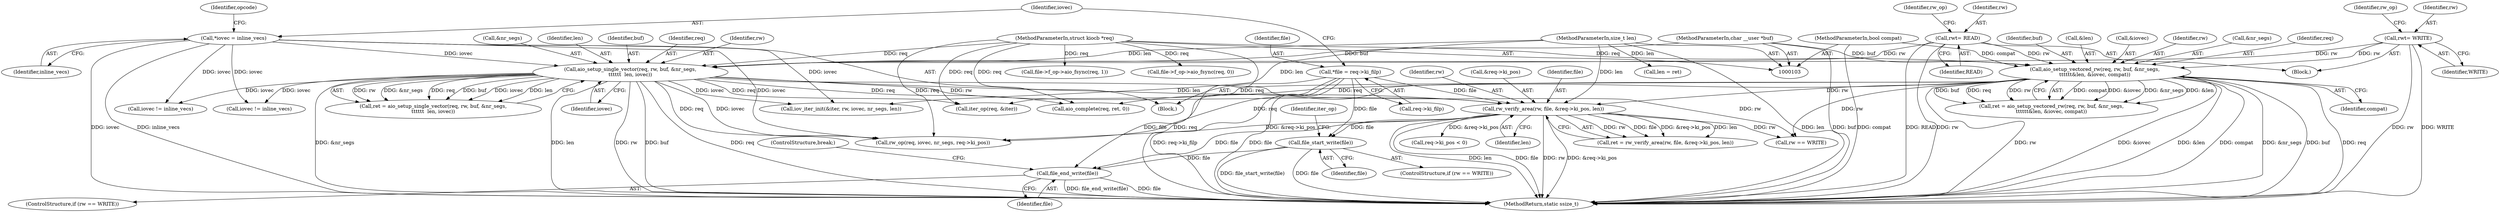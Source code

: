 digraph "0_linux_4c185ce06dca14f5cea192f5a2c981ef50663f2b@pointer" {
"1000275" [label="(Call,file_start_write(file))"];
"1000235" [label="(Call,rw_verify_area(rw, file, &req->ki_pos, len))"];
"1000208" [label="(Call,aio_setup_vectored_rw(req, rw, buf, &nr_segs,\n\t\t\t\t\t\t&len, &iovec, compat))"];
"1000104" [label="(MethodParameterIn,struct kiocb *req)"];
"1000159" [label="(Call,rw\t= WRITE)"];
"1000136" [label="(Call,rw\t= READ)"];
"1000106" [label="(MethodParameterIn,char __user *buf)"];
"1000108" [label="(MethodParameterIn,bool compat)"];
"1000222" [label="(Call,aio_setup_single_vector(req, rw, buf, &nr_segs,\n\t\t\t\t\t\t  len, iovec))"];
"1000107" [label="(MethodParameterIn,size_t len)"];
"1000124" [label="(Call,*iovec = inline_vecs)"];
"1000111" [label="(Call,*file = req->ki_filp)"];
"1000308" [label="(Call,file_end_write(file))"];
"1000109" [label="(Block,)"];
"1000226" [label="(Call,&nr_segs)"];
"1000236" [label="(Identifier,rw)"];
"1000249" [label="(Call,iovec != inline_vecs)"];
"1000222" [label="(Call,aio_setup_single_vector(req, rw, buf, &nr_segs,\n\t\t\t\t\t\t  len, iovec))"];
"1000161" [label="(Identifier,WRITE)"];
"1000275" [label="(Call,file_start_write(file))"];
"1000208" [label="(Call,aio_setup_vectored_rw(req, rw, buf, &nr_segs,\n\t\t\t\t\t\t&len, &iovec, compat))"];
"1000289" [label="(Call,iter_op(req, &iter))"];
"1000206" [label="(Call,ret = aio_setup_vectored_rw(req, rw, buf, &nr_segs,\n\t\t\t\t\t\t&len, &iovec, compat))"];
"1000160" [label="(Identifier,rw)"];
"1000309" [label="(Identifier,file)"];
"1000159" [label="(Call,rw\t= WRITE)"];
"1000216" [label="(Call,&iovec)"];
"1000136" [label="(Call,rw\t= READ)"];
"1000210" [label="(Identifier,rw)"];
"1000235" [label="(Call,rw_verify_area(rw, file, &req->ki_pos, len))"];
"1000233" [label="(Call,ret = rw_verify_area(rw, file, &req->ki_pos, len))"];
"1000140" [label="(Identifier,rw_op)"];
"1000278" [label="(Identifier,iter_op)"];
"1000276" [label="(Identifier,file)"];
"1000228" [label="(Identifier,len)"];
"1000260" [label="(Call,req->ki_pos < 0)"];
"1000130" [label="(Block,)"];
"1000280" [label="(Call,iov_iter_init(&iter, rw, iovec, nr_segs, len))"];
"1000271" [label="(ControlStructure,if (rw == WRITE))"];
"1000256" [label="(Call,len = ret)"];
"1000111" [label="(Call,*file = req->ki_filp)"];
"1000352" [label="(Call,iovec != inline_vecs)"];
"1000308" [label="(Call,file_end_write(file))"];
"1000112" [label="(Identifier,file)"];
"1000107" [label="(MethodParameterIn,size_t len)"];
"1000137" [label="(Identifier,rw)"];
"1000212" [label="(Call,&nr_segs)"];
"1000125" [label="(Identifier,iovec)"];
"1000310" [label="(ControlStructure,break;)"];
"1000229" [label="(Identifier,iovec)"];
"1000225" [label="(Identifier,buf)"];
"1000209" [label="(Identifier,req)"];
"1000220" [label="(Call,ret = aio_setup_single_vector(req, rw, buf, &nr_segs,\n\t\t\t\t\t\t  len, iovec))"];
"1000223" [label="(Identifier,req)"];
"1000304" [label="(ControlStructure,if (rw == WRITE))"];
"1000104" [label="(MethodParameterIn,struct kiocb *req)"];
"1000138" [label="(Identifier,READ)"];
"1000272" [label="(Call,rw == WRITE)"];
"1000242" [label="(Identifier,len)"];
"1000297" [label="(Call,rw_op(req, iovec, nr_segs, req->ki_pos))"];
"1000238" [label="(Call,&req->ki_pos)"];
"1000388" [label="(Call,aio_complete(req, ret, 0))"];
"1000163" [label="(Identifier,rw_op)"];
"1000126" [label="(Identifier,inline_vecs)"];
"1000113" [label="(Call,req->ki_filp)"];
"1000108" [label="(MethodParameterIn,bool compat)"];
"1000106" [label="(MethodParameterIn,char __user *buf)"];
"1000237" [label="(Identifier,file)"];
"1000324" [label="(Call,file->f_op->aio_fsync(req, 1))"];
"1000124" [label="(Call,*iovec = inline_vecs)"];
"1000394" [label="(MethodReturn,static ssize_t)"];
"1000129" [label="(Identifier,opcode)"];
"1000224" [label="(Identifier,rw)"];
"1000341" [label="(Call,file->f_op->aio_fsync(req, 0))"];
"1000218" [label="(Identifier,compat)"];
"1000211" [label="(Identifier,buf)"];
"1000214" [label="(Call,&len)"];
"1000275" -> "1000271"  [label="AST: "];
"1000275" -> "1000276"  [label="CFG: "];
"1000276" -> "1000275"  [label="AST: "];
"1000278" -> "1000275"  [label="CFG: "];
"1000275" -> "1000394"  [label="DDG: file_start_write(file)"];
"1000275" -> "1000394"  [label="DDG: file"];
"1000235" -> "1000275"  [label="DDG: file"];
"1000111" -> "1000275"  [label="DDG: file"];
"1000275" -> "1000308"  [label="DDG: file"];
"1000235" -> "1000233"  [label="AST: "];
"1000235" -> "1000242"  [label="CFG: "];
"1000236" -> "1000235"  [label="AST: "];
"1000237" -> "1000235"  [label="AST: "];
"1000238" -> "1000235"  [label="AST: "];
"1000242" -> "1000235"  [label="AST: "];
"1000233" -> "1000235"  [label="CFG: "];
"1000235" -> "1000394"  [label="DDG: file"];
"1000235" -> "1000394"  [label="DDG: rw"];
"1000235" -> "1000394"  [label="DDG: &req->ki_pos"];
"1000235" -> "1000394"  [label="DDG: len"];
"1000235" -> "1000233"  [label="DDG: rw"];
"1000235" -> "1000233"  [label="DDG: file"];
"1000235" -> "1000233"  [label="DDG: &req->ki_pos"];
"1000235" -> "1000233"  [label="DDG: len"];
"1000208" -> "1000235"  [label="DDG: rw"];
"1000222" -> "1000235"  [label="DDG: rw"];
"1000222" -> "1000235"  [label="DDG: len"];
"1000111" -> "1000235"  [label="DDG: file"];
"1000107" -> "1000235"  [label="DDG: len"];
"1000235" -> "1000260"  [label="DDG: &req->ki_pos"];
"1000235" -> "1000272"  [label="DDG: rw"];
"1000235" -> "1000297"  [label="DDG: &req->ki_pos"];
"1000235" -> "1000308"  [label="DDG: file"];
"1000208" -> "1000206"  [label="AST: "];
"1000208" -> "1000218"  [label="CFG: "];
"1000209" -> "1000208"  [label="AST: "];
"1000210" -> "1000208"  [label="AST: "];
"1000211" -> "1000208"  [label="AST: "];
"1000212" -> "1000208"  [label="AST: "];
"1000214" -> "1000208"  [label="AST: "];
"1000216" -> "1000208"  [label="AST: "];
"1000218" -> "1000208"  [label="AST: "];
"1000206" -> "1000208"  [label="CFG: "];
"1000208" -> "1000394"  [label="DDG: req"];
"1000208" -> "1000394"  [label="DDG: rw"];
"1000208" -> "1000394"  [label="DDG: &iovec"];
"1000208" -> "1000394"  [label="DDG: &len"];
"1000208" -> "1000394"  [label="DDG: compat"];
"1000208" -> "1000394"  [label="DDG: &nr_segs"];
"1000208" -> "1000394"  [label="DDG: buf"];
"1000208" -> "1000206"  [label="DDG: compat"];
"1000208" -> "1000206"  [label="DDG: &iovec"];
"1000208" -> "1000206"  [label="DDG: &nr_segs"];
"1000208" -> "1000206"  [label="DDG: &len"];
"1000208" -> "1000206"  [label="DDG: buf"];
"1000208" -> "1000206"  [label="DDG: req"];
"1000208" -> "1000206"  [label="DDG: rw"];
"1000104" -> "1000208"  [label="DDG: req"];
"1000159" -> "1000208"  [label="DDG: rw"];
"1000136" -> "1000208"  [label="DDG: rw"];
"1000106" -> "1000208"  [label="DDG: buf"];
"1000108" -> "1000208"  [label="DDG: compat"];
"1000208" -> "1000272"  [label="DDG: rw"];
"1000208" -> "1000289"  [label="DDG: req"];
"1000208" -> "1000297"  [label="DDG: req"];
"1000208" -> "1000388"  [label="DDG: req"];
"1000104" -> "1000103"  [label="AST: "];
"1000104" -> "1000394"  [label="DDG: req"];
"1000104" -> "1000222"  [label="DDG: req"];
"1000104" -> "1000289"  [label="DDG: req"];
"1000104" -> "1000297"  [label="DDG: req"];
"1000104" -> "1000324"  [label="DDG: req"];
"1000104" -> "1000341"  [label="DDG: req"];
"1000104" -> "1000388"  [label="DDG: req"];
"1000159" -> "1000130"  [label="AST: "];
"1000159" -> "1000161"  [label="CFG: "];
"1000160" -> "1000159"  [label="AST: "];
"1000161" -> "1000159"  [label="AST: "];
"1000163" -> "1000159"  [label="CFG: "];
"1000159" -> "1000394"  [label="DDG: rw"];
"1000159" -> "1000394"  [label="DDG: WRITE"];
"1000159" -> "1000222"  [label="DDG: rw"];
"1000136" -> "1000130"  [label="AST: "];
"1000136" -> "1000138"  [label="CFG: "];
"1000137" -> "1000136"  [label="AST: "];
"1000138" -> "1000136"  [label="AST: "];
"1000140" -> "1000136"  [label="CFG: "];
"1000136" -> "1000394"  [label="DDG: READ"];
"1000136" -> "1000394"  [label="DDG: rw"];
"1000136" -> "1000222"  [label="DDG: rw"];
"1000106" -> "1000103"  [label="AST: "];
"1000106" -> "1000394"  [label="DDG: buf"];
"1000106" -> "1000222"  [label="DDG: buf"];
"1000108" -> "1000103"  [label="AST: "];
"1000108" -> "1000394"  [label="DDG: compat"];
"1000222" -> "1000220"  [label="AST: "];
"1000222" -> "1000229"  [label="CFG: "];
"1000223" -> "1000222"  [label="AST: "];
"1000224" -> "1000222"  [label="AST: "];
"1000225" -> "1000222"  [label="AST: "];
"1000226" -> "1000222"  [label="AST: "];
"1000228" -> "1000222"  [label="AST: "];
"1000229" -> "1000222"  [label="AST: "];
"1000220" -> "1000222"  [label="CFG: "];
"1000222" -> "1000394"  [label="DDG: buf"];
"1000222" -> "1000394"  [label="DDG: req"];
"1000222" -> "1000394"  [label="DDG: &nr_segs"];
"1000222" -> "1000394"  [label="DDG: len"];
"1000222" -> "1000394"  [label="DDG: rw"];
"1000222" -> "1000220"  [label="DDG: rw"];
"1000222" -> "1000220"  [label="DDG: &nr_segs"];
"1000222" -> "1000220"  [label="DDG: req"];
"1000222" -> "1000220"  [label="DDG: buf"];
"1000222" -> "1000220"  [label="DDG: iovec"];
"1000222" -> "1000220"  [label="DDG: len"];
"1000107" -> "1000222"  [label="DDG: len"];
"1000124" -> "1000222"  [label="DDG: iovec"];
"1000222" -> "1000249"  [label="DDG: iovec"];
"1000222" -> "1000272"  [label="DDG: rw"];
"1000222" -> "1000280"  [label="DDG: iovec"];
"1000222" -> "1000289"  [label="DDG: req"];
"1000222" -> "1000297"  [label="DDG: req"];
"1000222" -> "1000297"  [label="DDG: iovec"];
"1000222" -> "1000352"  [label="DDG: iovec"];
"1000222" -> "1000388"  [label="DDG: req"];
"1000107" -> "1000103"  [label="AST: "];
"1000107" -> "1000394"  [label="DDG: len"];
"1000107" -> "1000256"  [label="DDG: len"];
"1000107" -> "1000280"  [label="DDG: len"];
"1000124" -> "1000109"  [label="AST: "];
"1000124" -> "1000126"  [label="CFG: "];
"1000125" -> "1000124"  [label="AST: "];
"1000126" -> "1000124"  [label="AST: "];
"1000129" -> "1000124"  [label="CFG: "];
"1000124" -> "1000394"  [label="DDG: inline_vecs"];
"1000124" -> "1000394"  [label="DDG: iovec"];
"1000124" -> "1000249"  [label="DDG: iovec"];
"1000124" -> "1000280"  [label="DDG: iovec"];
"1000124" -> "1000297"  [label="DDG: iovec"];
"1000124" -> "1000352"  [label="DDG: iovec"];
"1000111" -> "1000109"  [label="AST: "];
"1000111" -> "1000113"  [label="CFG: "];
"1000112" -> "1000111"  [label="AST: "];
"1000113" -> "1000111"  [label="AST: "];
"1000125" -> "1000111"  [label="CFG: "];
"1000111" -> "1000394"  [label="DDG: file"];
"1000111" -> "1000394"  [label="DDG: req->ki_filp"];
"1000111" -> "1000308"  [label="DDG: file"];
"1000308" -> "1000304"  [label="AST: "];
"1000308" -> "1000309"  [label="CFG: "];
"1000309" -> "1000308"  [label="AST: "];
"1000310" -> "1000308"  [label="CFG: "];
"1000308" -> "1000394"  [label="DDG: file"];
"1000308" -> "1000394"  [label="DDG: file_end_write(file)"];
}
